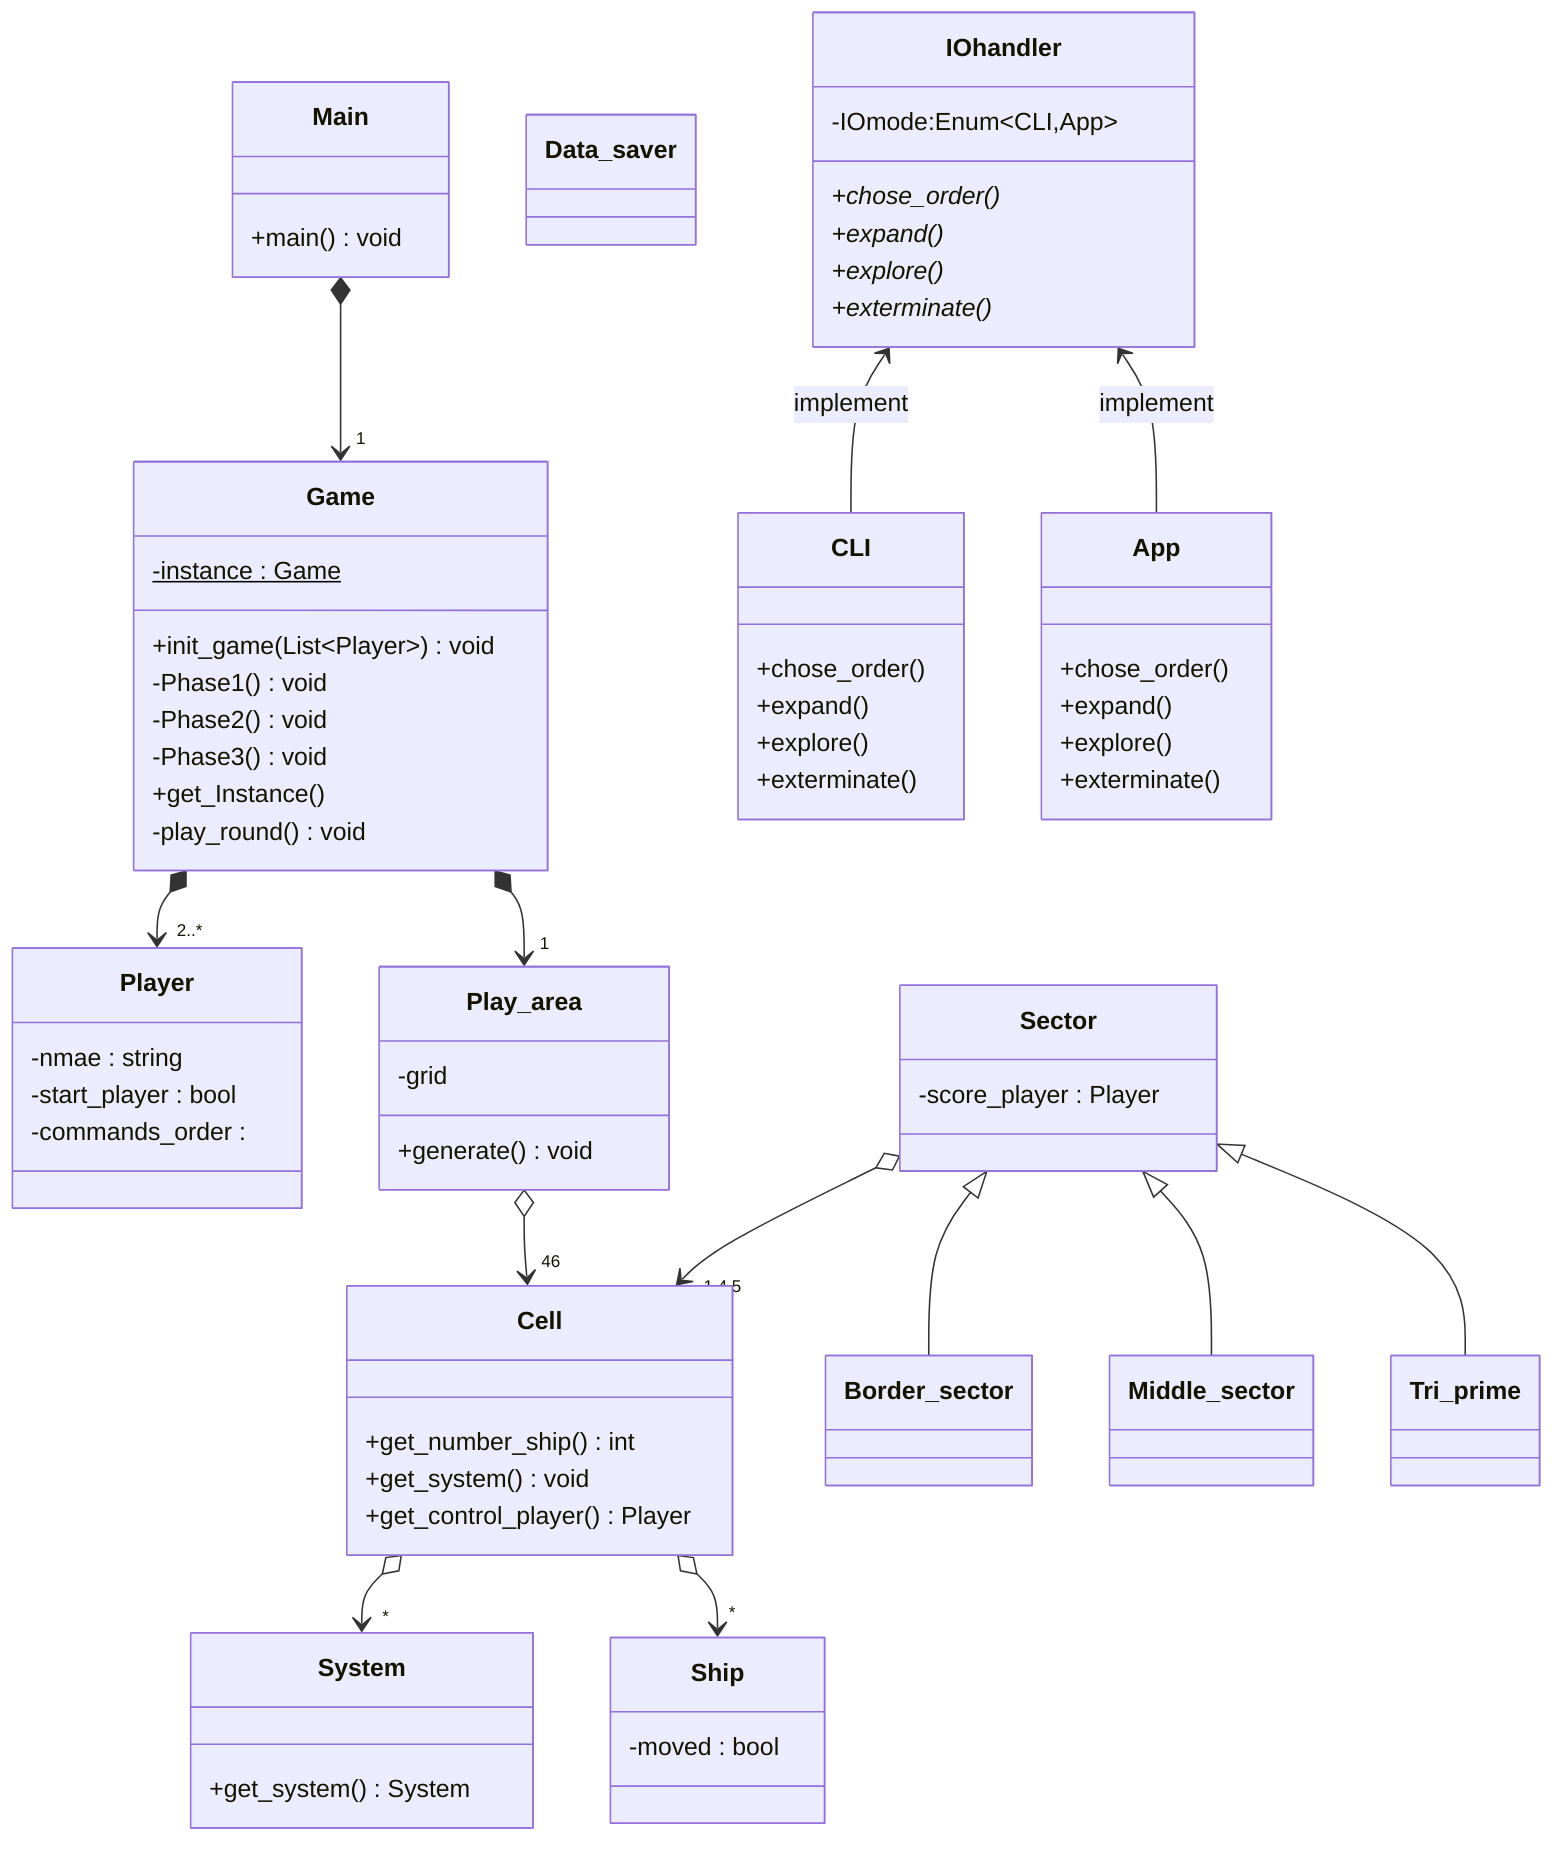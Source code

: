 classDiagram
    class Main {
        +main() void
    }
    class Data_saver {

    }
    class Game {
        +init_game(List~Player~) void
        -Phase1() void
        -Phase2() void
        -Phase3() void
        +get_Instance()
        -instance : Game$
        -play_round() void
    }
    class Player {
        -nmae : string
        -start_player : bool
        -commands_order :
        %% je sais pas quoi mettre en type
    }
    class Play_area {
        -grid
        +generate() void
    }
    class Sector {
        -score_player : Player
    }
    class Border_sector {

    }
    class Middle_sector {

    }
    class Tri_prime {

    }
    class System {
        +get_system() System
    }
    class Ship {
        -moved : bool
    }
    class Cell {
        +get_number_ship() int
        +get_system() void
        +get_control_player() Player
    }

    Game *--> "2..*" Player
    Game *--> "1" Play_area
    Main *--> "1" Game
    Play_area o--> "46" Cell
    Sector o--> "1,4,5" Cell
    Sector <|-- Border_sector
    Sector <|-- Middle_sector
    Sector <|-- Tri_prime
    Cell o--> "*" System
    Cell o--> "*" Ship

    class IOhandler {
        -IOmode:Enum~CLI,App~
        +chose_order()*
        +expand()*
        +explore()*
        +exterminate()*
    }
    class CLI {
        +chose_order()
        +expand()
        +explore()
        +exterminate()
    }
    class App {
        +chose_order()
        +expand()
        +explore()
        +exterminate()
    }
    IOhandler <-- CLI : implement
    IOhandler <-- App : implement
